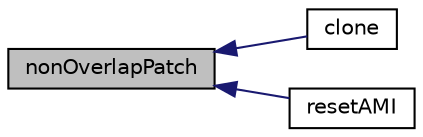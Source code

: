 digraph "nonOverlapPatch"
{
  bgcolor="transparent";
  edge [fontname="Helvetica",fontsize="10",labelfontname="Helvetica",labelfontsize="10"];
  node [fontname="Helvetica",fontsize="10",shape=record];
  rankdir="LR";
  Node667 [label="nonOverlapPatch",height=0.2,width=0.4,color="black", fillcolor="grey75", style="filled", fontcolor="black"];
  Node667 -> Node668 [dir="back",color="midnightblue",fontsize="10",style="solid",fontname="Helvetica"];
  Node668 [label="clone",height=0.2,width=0.4,color="black",URL="$a26057.html#afff6d4f7511147e0c8a4b8a5448296ec",tooltip="Construct and return a clone, resetting the face list. "];
  Node667 -> Node669 [dir="back",color="midnightblue",fontsize="10",style="solid",fontname="Helvetica"];
  Node669 [label="resetAMI",height=0.2,width=0.4,color="black",URL="$a26057.html#a8137f810e4a5638bd9eaaa9c7d7132b8",tooltip="Reset the AMI interpolator. "];
}
